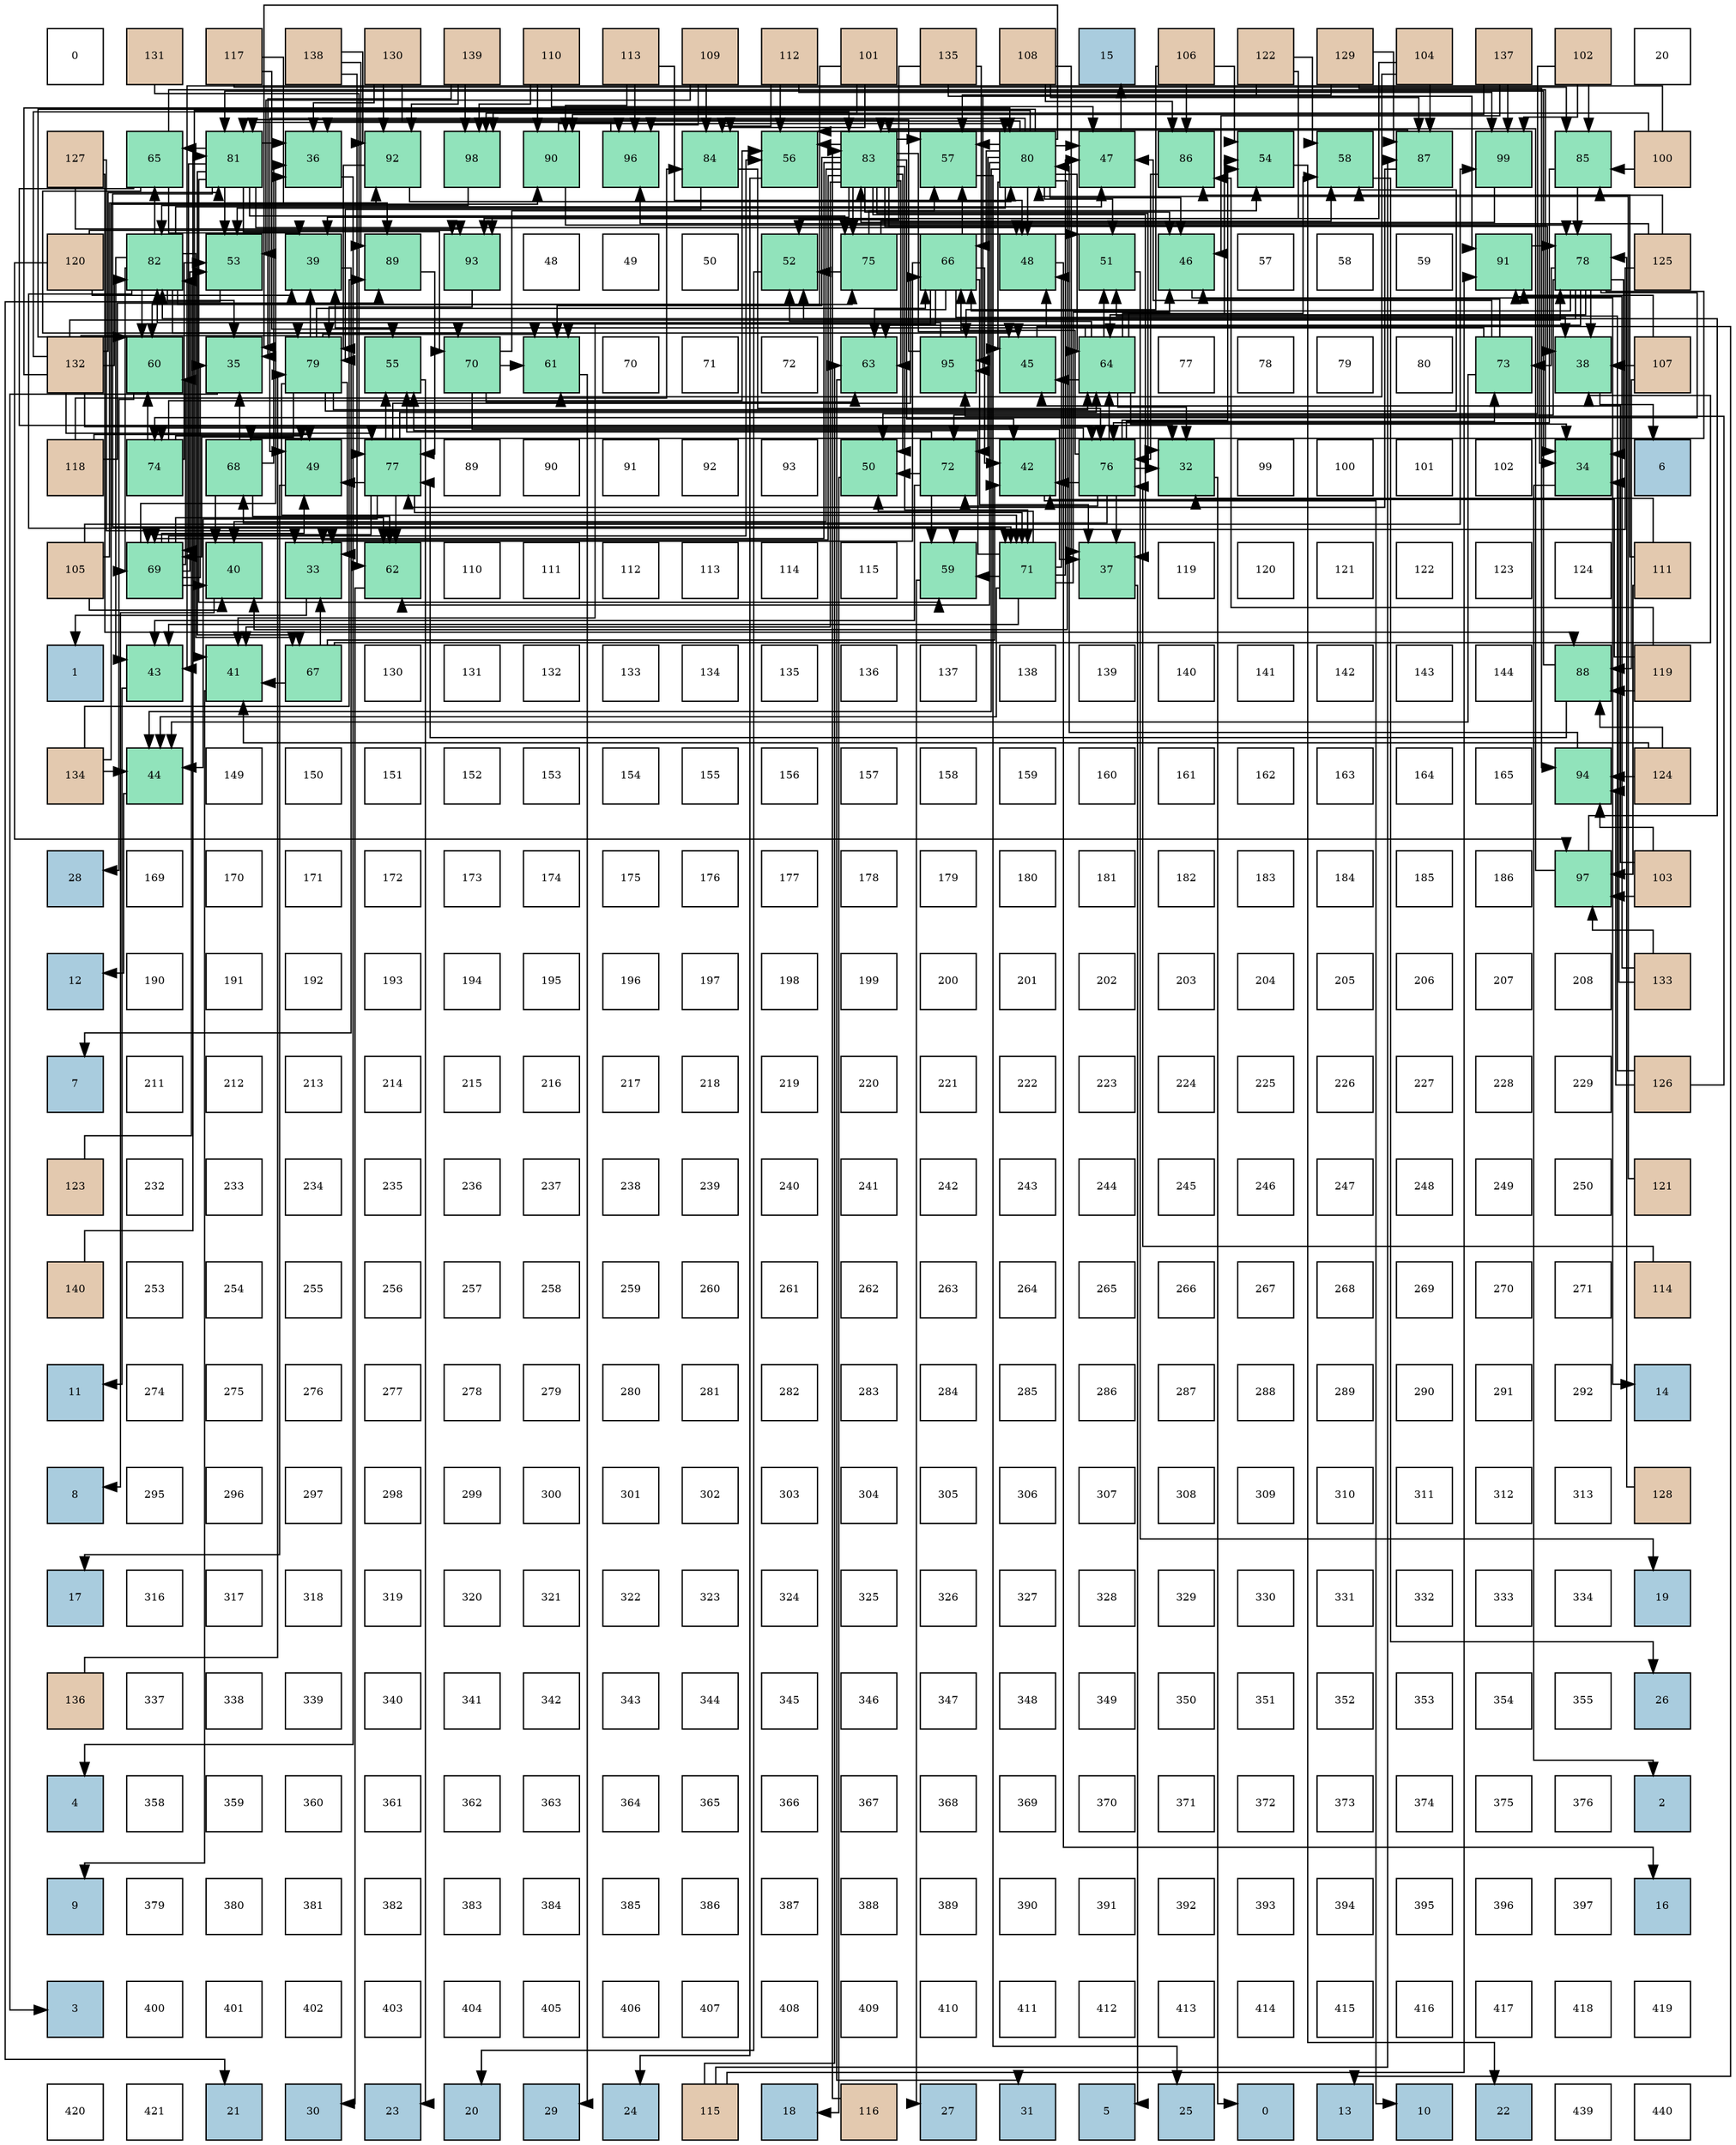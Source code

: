 digraph layout{
 rankdir=TB;
 splines=ortho;
 node [style=filled shape=square fixedsize=true width=0.6];
0[label="0", fontsize=8, fillcolor="#ffffff"];
1[label="131", fontsize=8, fillcolor="#e3c9af"];
2[label="117", fontsize=8, fillcolor="#e3c9af"];
3[label="138", fontsize=8, fillcolor="#e3c9af"];
4[label="130", fontsize=8, fillcolor="#e3c9af"];
5[label="139", fontsize=8, fillcolor="#e3c9af"];
6[label="110", fontsize=8, fillcolor="#e3c9af"];
7[label="113", fontsize=8, fillcolor="#e3c9af"];
8[label="109", fontsize=8, fillcolor="#e3c9af"];
9[label="112", fontsize=8, fillcolor="#e3c9af"];
10[label="101", fontsize=8, fillcolor="#e3c9af"];
11[label="135", fontsize=8, fillcolor="#e3c9af"];
12[label="108", fontsize=8, fillcolor="#e3c9af"];
13[label="15", fontsize=8, fillcolor="#a9ccde"];
14[label="106", fontsize=8, fillcolor="#e3c9af"];
15[label="122", fontsize=8, fillcolor="#e3c9af"];
16[label="129", fontsize=8, fillcolor="#e3c9af"];
17[label="104", fontsize=8, fillcolor="#e3c9af"];
18[label="137", fontsize=8, fillcolor="#e3c9af"];
19[label="102", fontsize=8, fillcolor="#e3c9af"];
20[label="20", fontsize=8, fillcolor="#ffffff"];
21[label="127", fontsize=8, fillcolor="#e3c9af"];
22[label="65", fontsize=8, fillcolor="#91e3bb"];
23[label="81", fontsize=8, fillcolor="#91e3bb"];
24[label="36", fontsize=8, fillcolor="#91e3bb"];
25[label="92", fontsize=8, fillcolor="#91e3bb"];
26[label="98", fontsize=8, fillcolor="#91e3bb"];
27[label="90", fontsize=8, fillcolor="#91e3bb"];
28[label="96", fontsize=8, fillcolor="#91e3bb"];
29[label="84", fontsize=8, fillcolor="#91e3bb"];
30[label="56", fontsize=8, fillcolor="#91e3bb"];
31[label="83", fontsize=8, fillcolor="#91e3bb"];
32[label="57", fontsize=8, fillcolor="#91e3bb"];
33[label="80", fontsize=8, fillcolor="#91e3bb"];
34[label="47", fontsize=8, fillcolor="#91e3bb"];
35[label="86", fontsize=8, fillcolor="#91e3bb"];
36[label="54", fontsize=8, fillcolor="#91e3bb"];
37[label="58", fontsize=8, fillcolor="#91e3bb"];
38[label="87", fontsize=8, fillcolor="#91e3bb"];
39[label="99", fontsize=8, fillcolor="#91e3bb"];
40[label="85", fontsize=8, fillcolor="#91e3bb"];
41[label="100", fontsize=8, fillcolor="#e3c9af"];
42[label="120", fontsize=8, fillcolor="#e3c9af"];
43[label="82", fontsize=8, fillcolor="#91e3bb"];
44[label="53", fontsize=8, fillcolor="#91e3bb"];
45[label="39", fontsize=8, fillcolor="#91e3bb"];
46[label="89", fontsize=8, fillcolor="#91e3bb"];
47[label="93", fontsize=8, fillcolor="#91e3bb"];
48[label="48", fontsize=8, fillcolor="#ffffff"];
49[label="49", fontsize=8, fillcolor="#ffffff"];
50[label="50", fontsize=8, fillcolor="#ffffff"];
51[label="52", fontsize=8, fillcolor="#91e3bb"];
52[label="75", fontsize=8, fillcolor="#91e3bb"];
53[label="66", fontsize=8, fillcolor="#91e3bb"];
54[label="48", fontsize=8, fillcolor="#91e3bb"];
55[label="51", fontsize=8, fillcolor="#91e3bb"];
56[label="46", fontsize=8, fillcolor="#91e3bb"];
57[label="57", fontsize=8, fillcolor="#ffffff"];
58[label="58", fontsize=8, fillcolor="#ffffff"];
59[label="59", fontsize=8, fillcolor="#ffffff"];
60[label="91", fontsize=8, fillcolor="#91e3bb"];
61[label="78", fontsize=8, fillcolor="#91e3bb"];
62[label="125", fontsize=8, fillcolor="#e3c9af"];
63[label="132", fontsize=8, fillcolor="#e3c9af"];
64[label="60", fontsize=8, fillcolor="#91e3bb"];
65[label="35", fontsize=8, fillcolor="#91e3bb"];
66[label="79", fontsize=8, fillcolor="#91e3bb"];
67[label="55", fontsize=8, fillcolor="#91e3bb"];
68[label="70", fontsize=8, fillcolor="#91e3bb"];
69[label="61", fontsize=8, fillcolor="#91e3bb"];
70[label="70", fontsize=8, fillcolor="#ffffff"];
71[label="71", fontsize=8, fillcolor="#ffffff"];
72[label="72", fontsize=8, fillcolor="#ffffff"];
73[label="63", fontsize=8, fillcolor="#91e3bb"];
74[label="95", fontsize=8, fillcolor="#91e3bb"];
75[label="45", fontsize=8, fillcolor="#91e3bb"];
76[label="64", fontsize=8, fillcolor="#91e3bb"];
77[label="77", fontsize=8, fillcolor="#ffffff"];
78[label="78", fontsize=8, fillcolor="#ffffff"];
79[label="79", fontsize=8, fillcolor="#ffffff"];
80[label="80", fontsize=8, fillcolor="#ffffff"];
81[label="73", fontsize=8, fillcolor="#91e3bb"];
82[label="38", fontsize=8, fillcolor="#91e3bb"];
83[label="107", fontsize=8, fillcolor="#e3c9af"];
84[label="118", fontsize=8, fillcolor="#e3c9af"];
85[label="74", fontsize=8, fillcolor="#91e3bb"];
86[label="68", fontsize=8, fillcolor="#91e3bb"];
87[label="49", fontsize=8, fillcolor="#91e3bb"];
88[label="77", fontsize=8, fillcolor="#91e3bb"];
89[label="89", fontsize=8, fillcolor="#ffffff"];
90[label="90", fontsize=8, fillcolor="#ffffff"];
91[label="91", fontsize=8, fillcolor="#ffffff"];
92[label="92", fontsize=8, fillcolor="#ffffff"];
93[label="93", fontsize=8, fillcolor="#ffffff"];
94[label="50", fontsize=8, fillcolor="#91e3bb"];
95[label="72", fontsize=8, fillcolor="#91e3bb"];
96[label="42", fontsize=8, fillcolor="#91e3bb"];
97[label="76", fontsize=8, fillcolor="#91e3bb"];
98[label="32", fontsize=8, fillcolor="#91e3bb"];
99[label="99", fontsize=8, fillcolor="#ffffff"];
100[label="100", fontsize=8, fillcolor="#ffffff"];
101[label="101", fontsize=8, fillcolor="#ffffff"];
102[label="102", fontsize=8, fillcolor="#ffffff"];
103[label="34", fontsize=8, fillcolor="#91e3bb"];
104[label="6", fontsize=8, fillcolor="#a9ccde"];
105[label="105", fontsize=8, fillcolor="#e3c9af"];
106[label="69", fontsize=8, fillcolor="#91e3bb"];
107[label="40", fontsize=8, fillcolor="#91e3bb"];
108[label="33", fontsize=8, fillcolor="#91e3bb"];
109[label="62", fontsize=8, fillcolor="#91e3bb"];
110[label="110", fontsize=8, fillcolor="#ffffff"];
111[label="111", fontsize=8, fillcolor="#ffffff"];
112[label="112", fontsize=8, fillcolor="#ffffff"];
113[label="113", fontsize=8, fillcolor="#ffffff"];
114[label="114", fontsize=8, fillcolor="#ffffff"];
115[label="115", fontsize=8, fillcolor="#ffffff"];
116[label="59", fontsize=8, fillcolor="#91e3bb"];
117[label="71", fontsize=8, fillcolor="#91e3bb"];
118[label="37", fontsize=8, fillcolor="#91e3bb"];
119[label="119", fontsize=8, fillcolor="#ffffff"];
120[label="120", fontsize=8, fillcolor="#ffffff"];
121[label="121", fontsize=8, fillcolor="#ffffff"];
122[label="122", fontsize=8, fillcolor="#ffffff"];
123[label="123", fontsize=8, fillcolor="#ffffff"];
124[label="124", fontsize=8, fillcolor="#ffffff"];
125[label="111", fontsize=8, fillcolor="#e3c9af"];
126[label="1", fontsize=8, fillcolor="#a9ccde"];
127[label="43", fontsize=8, fillcolor="#91e3bb"];
128[label="41", fontsize=8, fillcolor="#91e3bb"];
129[label="67", fontsize=8, fillcolor="#91e3bb"];
130[label="130", fontsize=8, fillcolor="#ffffff"];
131[label="131", fontsize=8, fillcolor="#ffffff"];
132[label="132", fontsize=8, fillcolor="#ffffff"];
133[label="133", fontsize=8, fillcolor="#ffffff"];
134[label="134", fontsize=8, fillcolor="#ffffff"];
135[label="135", fontsize=8, fillcolor="#ffffff"];
136[label="136", fontsize=8, fillcolor="#ffffff"];
137[label="137", fontsize=8, fillcolor="#ffffff"];
138[label="138", fontsize=8, fillcolor="#ffffff"];
139[label="139", fontsize=8, fillcolor="#ffffff"];
140[label="140", fontsize=8, fillcolor="#ffffff"];
141[label="141", fontsize=8, fillcolor="#ffffff"];
142[label="142", fontsize=8, fillcolor="#ffffff"];
143[label="143", fontsize=8, fillcolor="#ffffff"];
144[label="144", fontsize=8, fillcolor="#ffffff"];
145[label="88", fontsize=8, fillcolor="#91e3bb"];
146[label="119", fontsize=8, fillcolor="#e3c9af"];
147[label="134", fontsize=8, fillcolor="#e3c9af"];
148[label="44", fontsize=8, fillcolor="#91e3bb"];
149[label="149", fontsize=8, fillcolor="#ffffff"];
150[label="150", fontsize=8, fillcolor="#ffffff"];
151[label="151", fontsize=8, fillcolor="#ffffff"];
152[label="152", fontsize=8, fillcolor="#ffffff"];
153[label="153", fontsize=8, fillcolor="#ffffff"];
154[label="154", fontsize=8, fillcolor="#ffffff"];
155[label="155", fontsize=8, fillcolor="#ffffff"];
156[label="156", fontsize=8, fillcolor="#ffffff"];
157[label="157", fontsize=8, fillcolor="#ffffff"];
158[label="158", fontsize=8, fillcolor="#ffffff"];
159[label="159", fontsize=8, fillcolor="#ffffff"];
160[label="160", fontsize=8, fillcolor="#ffffff"];
161[label="161", fontsize=8, fillcolor="#ffffff"];
162[label="162", fontsize=8, fillcolor="#ffffff"];
163[label="163", fontsize=8, fillcolor="#ffffff"];
164[label="164", fontsize=8, fillcolor="#ffffff"];
165[label="165", fontsize=8, fillcolor="#ffffff"];
166[label="94", fontsize=8, fillcolor="#91e3bb"];
167[label="124", fontsize=8, fillcolor="#e3c9af"];
168[label="28", fontsize=8, fillcolor="#a9ccde"];
169[label="169", fontsize=8, fillcolor="#ffffff"];
170[label="170", fontsize=8, fillcolor="#ffffff"];
171[label="171", fontsize=8, fillcolor="#ffffff"];
172[label="172", fontsize=8, fillcolor="#ffffff"];
173[label="173", fontsize=8, fillcolor="#ffffff"];
174[label="174", fontsize=8, fillcolor="#ffffff"];
175[label="175", fontsize=8, fillcolor="#ffffff"];
176[label="176", fontsize=8, fillcolor="#ffffff"];
177[label="177", fontsize=8, fillcolor="#ffffff"];
178[label="178", fontsize=8, fillcolor="#ffffff"];
179[label="179", fontsize=8, fillcolor="#ffffff"];
180[label="180", fontsize=8, fillcolor="#ffffff"];
181[label="181", fontsize=8, fillcolor="#ffffff"];
182[label="182", fontsize=8, fillcolor="#ffffff"];
183[label="183", fontsize=8, fillcolor="#ffffff"];
184[label="184", fontsize=8, fillcolor="#ffffff"];
185[label="185", fontsize=8, fillcolor="#ffffff"];
186[label="186", fontsize=8, fillcolor="#ffffff"];
187[label="97", fontsize=8, fillcolor="#91e3bb"];
188[label="103", fontsize=8, fillcolor="#e3c9af"];
189[label="12", fontsize=8, fillcolor="#a9ccde"];
190[label="190", fontsize=8, fillcolor="#ffffff"];
191[label="191", fontsize=8, fillcolor="#ffffff"];
192[label="192", fontsize=8, fillcolor="#ffffff"];
193[label="193", fontsize=8, fillcolor="#ffffff"];
194[label="194", fontsize=8, fillcolor="#ffffff"];
195[label="195", fontsize=8, fillcolor="#ffffff"];
196[label="196", fontsize=8, fillcolor="#ffffff"];
197[label="197", fontsize=8, fillcolor="#ffffff"];
198[label="198", fontsize=8, fillcolor="#ffffff"];
199[label="199", fontsize=8, fillcolor="#ffffff"];
200[label="200", fontsize=8, fillcolor="#ffffff"];
201[label="201", fontsize=8, fillcolor="#ffffff"];
202[label="202", fontsize=8, fillcolor="#ffffff"];
203[label="203", fontsize=8, fillcolor="#ffffff"];
204[label="204", fontsize=8, fillcolor="#ffffff"];
205[label="205", fontsize=8, fillcolor="#ffffff"];
206[label="206", fontsize=8, fillcolor="#ffffff"];
207[label="207", fontsize=8, fillcolor="#ffffff"];
208[label="208", fontsize=8, fillcolor="#ffffff"];
209[label="133", fontsize=8, fillcolor="#e3c9af"];
210[label="7", fontsize=8, fillcolor="#a9ccde"];
211[label="211", fontsize=8, fillcolor="#ffffff"];
212[label="212", fontsize=8, fillcolor="#ffffff"];
213[label="213", fontsize=8, fillcolor="#ffffff"];
214[label="214", fontsize=8, fillcolor="#ffffff"];
215[label="215", fontsize=8, fillcolor="#ffffff"];
216[label="216", fontsize=8, fillcolor="#ffffff"];
217[label="217", fontsize=8, fillcolor="#ffffff"];
218[label="218", fontsize=8, fillcolor="#ffffff"];
219[label="219", fontsize=8, fillcolor="#ffffff"];
220[label="220", fontsize=8, fillcolor="#ffffff"];
221[label="221", fontsize=8, fillcolor="#ffffff"];
222[label="222", fontsize=8, fillcolor="#ffffff"];
223[label="223", fontsize=8, fillcolor="#ffffff"];
224[label="224", fontsize=8, fillcolor="#ffffff"];
225[label="225", fontsize=8, fillcolor="#ffffff"];
226[label="226", fontsize=8, fillcolor="#ffffff"];
227[label="227", fontsize=8, fillcolor="#ffffff"];
228[label="228", fontsize=8, fillcolor="#ffffff"];
229[label="229", fontsize=8, fillcolor="#ffffff"];
230[label="126", fontsize=8, fillcolor="#e3c9af"];
231[label="123", fontsize=8, fillcolor="#e3c9af"];
232[label="232", fontsize=8, fillcolor="#ffffff"];
233[label="233", fontsize=8, fillcolor="#ffffff"];
234[label="234", fontsize=8, fillcolor="#ffffff"];
235[label="235", fontsize=8, fillcolor="#ffffff"];
236[label="236", fontsize=8, fillcolor="#ffffff"];
237[label="237", fontsize=8, fillcolor="#ffffff"];
238[label="238", fontsize=8, fillcolor="#ffffff"];
239[label="239", fontsize=8, fillcolor="#ffffff"];
240[label="240", fontsize=8, fillcolor="#ffffff"];
241[label="241", fontsize=8, fillcolor="#ffffff"];
242[label="242", fontsize=8, fillcolor="#ffffff"];
243[label="243", fontsize=8, fillcolor="#ffffff"];
244[label="244", fontsize=8, fillcolor="#ffffff"];
245[label="245", fontsize=8, fillcolor="#ffffff"];
246[label="246", fontsize=8, fillcolor="#ffffff"];
247[label="247", fontsize=8, fillcolor="#ffffff"];
248[label="248", fontsize=8, fillcolor="#ffffff"];
249[label="249", fontsize=8, fillcolor="#ffffff"];
250[label="250", fontsize=8, fillcolor="#ffffff"];
251[label="121", fontsize=8, fillcolor="#e3c9af"];
252[label="140", fontsize=8, fillcolor="#e3c9af"];
253[label="253", fontsize=8, fillcolor="#ffffff"];
254[label="254", fontsize=8, fillcolor="#ffffff"];
255[label="255", fontsize=8, fillcolor="#ffffff"];
256[label="256", fontsize=8, fillcolor="#ffffff"];
257[label="257", fontsize=8, fillcolor="#ffffff"];
258[label="258", fontsize=8, fillcolor="#ffffff"];
259[label="259", fontsize=8, fillcolor="#ffffff"];
260[label="260", fontsize=8, fillcolor="#ffffff"];
261[label="261", fontsize=8, fillcolor="#ffffff"];
262[label="262", fontsize=8, fillcolor="#ffffff"];
263[label="263", fontsize=8, fillcolor="#ffffff"];
264[label="264", fontsize=8, fillcolor="#ffffff"];
265[label="265", fontsize=8, fillcolor="#ffffff"];
266[label="266", fontsize=8, fillcolor="#ffffff"];
267[label="267", fontsize=8, fillcolor="#ffffff"];
268[label="268", fontsize=8, fillcolor="#ffffff"];
269[label="269", fontsize=8, fillcolor="#ffffff"];
270[label="270", fontsize=8, fillcolor="#ffffff"];
271[label="271", fontsize=8, fillcolor="#ffffff"];
272[label="114", fontsize=8, fillcolor="#e3c9af"];
273[label="11", fontsize=8, fillcolor="#a9ccde"];
274[label="274", fontsize=8, fillcolor="#ffffff"];
275[label="275", fontsize=8, fillcolor="#ffffff"];
276[label="276", fontsize=8, fillcolor="#ffffff"];
277[label="277", fontsize=8, fillcolor="#ffffff"];
278[label="278", fontsize=8, fillcolor="#ffffff"];
279[label="279", fontsize=8, fillcolor="#ffffff"];
280[label="280", fontsize=8, fillcolor="#ffffff"];
281[label="281", fontsize=8, fillcolor="#ffffff"];
282[label="282", fontsize=8, fillcolor="#ffffff"];
283[label="283", fontsize=8, fillcolor="#ffffff"];
284[label="284", fontsize=8, fillcolor="#ffffff"];
285[label="285", fontsize=8, fillcolor="#ffffff"];
286[label="286", fontsize=8, fillcolor="#ffffff"];
287[label="287", fontsize=8, fillcolor="#ffffff"];
288[label="288", fontsize=8, fillcolor="#ffffff"];
289[label="289", fontsize=8, fillcolor="#ffffff"];
290[label="290", fontsize=8, fillcolor="#ffffff"];
291[label="291", fontsize=8, fillcolor="#ffffff"];
292[label="292", fontsize=8, fillcolor="#ffffff"];
293[label="14", fontsize=8, fillcolor="#a9ccde"];
294[label="8", fontsize=8, fillcolor="#a9ccde"];
295[label="295", fontsize=8, fillcolor="#ffffff"];
296[label="296", fontsize=8, fillcolor="#ffffff"];
297[label="297", fontsize=8, fillcolor="#ffffff"];
298[label="298", fontsize=8, fillcolor="#ffffff"];
299[label="299", fontsize=8, fillcolor="#ffffff"];
300[label="300", fontsize=8, fillcolor="#ffffff"];
301[label="301", fontsize=8, fillcolor="#ffffff"];
302[label="302", fontsize=8, fillcolor="#ffffff"];
303[label="303", fontsize=8, fillcolor="#ffffff"];
304[label="304", fontsize=8, fillcolor="#ffffff"];
305[label="305", fontsize=8, fillcolor="#ffffff"];
306[label="306", fontsize=8, fillcolor="#ffffff"];
307[label="307", fontsize=8, fillcolor="#ffffff"];
308[label="308", fontsize=8, fillcolor="#ffffff"];
309[label="309", fontsize=8, fillcolor="#ffffff"];
310[label="310", fontsize=8, fillcolor="#ffffff"];
311[label="311", fontsize=8, fillcolor="#ffffff"];
312[label="312", fontsize=8, fillcolor="#ffffff"];
313[label="313", fontsize=8, fillcolor="#ffffff"];
314[label="128", fontsize=8, fillcolor="#e3c9af"];
315[label="17", fontsize=8, fillcolor="#a9ccde"];
316[label="316", fontsize=8, fillcolor="#ffffff"];
317[label="317", fontsize=8, fillcolor="#ffffff"];
318[label="318", fontsize=8, fillcolor="#ffffff"];
319[label="319", fontsize=8, fillcolor="#ffffff"];
320[label="320", fontsize=8, fillcolor="#ffffff"];
321[label="321", fontsize=8, fillcolor="#ffffff"];
322[label="322", fontsize=8, fillcolor="#ffffff"];
323[label="323", fontsize=8, fillcolor="#ffffff"];
324[label="324", fontsize=8, fillcolor="#ffffff"];
325[label="325", fontsize=8, fillcolor="#ffffff"];
326[label="326", fontsize=8, fillcolor="#ffffff"];
327[label="327", fontsize=8, fillcolor="#ffffff"];
328[label="328", fontsize=8, fillcolor="#ffffff"];
329[label="329", fontsize=8, fillcolor="#ffffff"];
330[label="330", fontsize=8, fillcolor="#ffffff"];
331[label="331", fontsize=8, fillcolor="#ffffff"];
332[label="332", fontsize=8, fillcolor="#ffffff"];
333[label="333", fontsize=8, fillcolor="#ffffff"];
334[label="334", fontsize=8, fillcolor="#ffffff"];
335[label="19", fontsize=8, fillcolor="#a9ccde"];
336[label="136", fontsize=8, fillcolor="#e3c9af"];
337[label="337", fontsize=8, fillcolor="#ffffff"];
338[label="338", fontsize=8, fillcolor="#ffffff"];
339[label="339", fontsize=8, fillcolor="#ffffff"];
340[label="340", fontsize=8, fillcolor="#ffffff"];
341[label="341", fontsize=8, fillcolor="#ffffff"];
342[label="342", fontsize=8, fillcolor="#ffffff"];
343[label="343", fontsize=8, fillcolor="#ffffff"];
344[label="344", fontsize=8, fillcolor="#ffffff"];
345[label="345", fontsize=8, fillcolor="#ffffff"];
346[label="346", fontsize=8, fillcolor="#ffffff"];
347[label="347", fontsize=8, fillcolor="#ffffff"];
348[label="348", fontsize=8, fillcolor="#ffffff"];
349[label="349", fontsize=8, fillcolor="#ffffff"];
350[label="350", fontsize=8, fillcolor="#ffffff"];
351[label="351", fontsize=8, fillcolor="#ffffff"];
352[label="352", fontsize=8, fillcolor="#ffffff"];
353[label="353", fontsize=8, fillcolor="#ffffff"];
354[label="354", fontsize=8, fillcolor="#ffffff"];
355[label="355", fontsize=8, fillcolor="#ffffff"];
356[label="26", fontsize=8, fillcolor="#a9ccde"];
357[label="4", fontsize=8, fillcolor="#a9ccde"];
358[label="358", fontsize=8, fillcolor="#ffffff"];
359[label="359", fontsize=8, fillcolor="#ffffff"];
360[label="360", fontsize=8, fillcolor="#ffffff"];
361[label="361", fontsize=8, fillcolor="#ffffff"];
362[label="362", fontsize=8, fillcolor="#ffffff"];
363[label="363", fontsize=8, fillcolor="#ffffff"];
364[label="364", fontsize=8, fillcolor="#ffffff"];
365[label="365", fontsize=8, fillcolor="#ffffff"];
366[label="366", fontsize=8, fillcolor="#ffffff"];
367[label="367", fontsize=8, fillcolor="#ffffff"];
368[label="368", fontsize=8, fillcolor="#ffffff"];
369[label="369", fontsize=8, fillcolor="#ffffff"];
370[label="370", fontsize=8, fillcolor="#ffffff"];
371[label="371", fontsize=8, fillcolor="#ffffff"];
372[label="372", fontsize=8, fillcolor="#ffffff"];
373[label="373", fontsize=8, fillcolor="#ffffff"];
374[label="374", fontsize=8, fillcolor="#ffffff"];
375[label="375", fontsize=8, fillcolor="#ffffff"];
376[label="376", fontsize=8, fillcolor="#ffffff"];
377[label="2", fontsize=8, fillcolor="#a9ccde"];
378[label="9", fontsize=8, fillcolor="#a9ccde"];
379[label="379", fontsize=8, fillcolor="#ffffff"];
380[label="380", fontsize=8, fillcolor="#ffffff"];
381[label="381", fontsize=8, fillcolor="#ffffff"];
382[label="382", fontsize=8, fillcolor="#ffffff"];
383[label="383", fontsize=8, fillcolor="#ffffff"];
384[label="384", fontsize=8, fillcolor="#ffffff"];
385[label="385", fontsize=8, fillcolor="#ffffff"];
386[label="386", fontsize=8, fillcolor="#ffffff"];
387[label="387", fontsize=8, fillcolor="#ffffff"];
388[label="388", fontsize=8, fillcolor="#ffffff"];
389[label="389", fontsize=8, fillcolor="#ffffff"];
390[label="390", fontsize=8, fillcolor="#ffffff"];
391[label="391", fontsize=8, fillcolor="#ffffff"];
392[label="392", fontsize=8, fillcolor="#ffffff"];
393[label="393", fontsize=8, fillcolor="#ffffff"];
394[label="394", fontsize=8, fillcolor="#ffffff"];
395[label="395", fontsize=8, fillcolor="#ffffff"];
396[label="396", fontsize=8, fillcolor="#ffffff"];
397[label="397", fontsize=8, fillcolor="#ffffff"];
398[label="16", fontsize=8, fillcolor="#a9ccde"];
399[label="3", fontsize=8, fillcolor="#a9ccde"];
400[label="400", fontsize=8, fillcolor="#ffffff"];
401[label="401", fontsize=8, fillcolor="#ffffff"];
402[label="402", fontsize=8, fillcolor="#ffffff"];
403[label="403", fontsize=8, fillcolor="#ffffff"];
404[label="404", fontsize=8, fillcolor="#ffffff"];
405[label="405", fontsize=8, fillcolor="#ffffff"];
406[label="406", fontsize=8, fillcolor="#ffffff"];
407[label="407", fontsize=8, fillcolor="#ffffff"];
408[label="408", fontsize=8, fillcolor="#ffffff"];
409[label="409", fontsize=8, fillcolor="#ffffff"];
410[label="410", fontsize=8, fillcolor="#ffffff"];
411[label="411", fontsize=8, fillcolor="#ffffff"];
412[label="412", fontsize=8, fillcolor="#ffffff"];
413[label="413", fontsize=8, fillcolor="#ffffff"];
414[label="414", fontsize=8, fillcolor="#ffffff"];
415[label="415", fontsize=8, fillcolor="#ffffff"];
416[label="416", fontsize=8, fillcolor="#ffffff"];
417[label="417", fontsize=8, fillcolor="#ffffff"];
418[label="418", fontsize=8, fillcolor="#ffffff"];
419[label="419", fontsize=8, fillcolor="#ffffff"];
420[label="420", fontsize=8, fillcolor="#ffffff"];
421[label="421", fontsize=8, fillcolor="#ffffff"];
422[label="21", fontsize=8, fillcolor="#a9ccde"];
423[label="30", fontsize=8, fillcolor="#a9ccde"];
424[label="23", fontsize=8, fillcolor="#a9ccde"];
425[label="20", fontsize=8, fillcolor="#a9ccde"];
426[label="29", fontsize=8, fillcolor="#a9ccde"];
427[label="24", fontsize=8, fillcolor="#a9ccde"];
428[label="115", fontsize=8, fillcolor="#e3c9af"];
429[label="18", fontsize=8, fillcolor="#a9ccde"];
430[label="116", fontsize=8, fillcolor="#e3c9af"];
431[label="27", fontsize=8, fillcolor="#a9ccde"];
432[label="31", fontsize=8, fillcolor="#a9ccde"];
433[label="5", fontsize=8, fillcolor="#a9ccde"];
434[label="25", fontsize=8, fillcolor="#a9ccde"];
435[label="0", fontsize=8, fillcolor="#a9ccde"];
436[label="13", fontsize=8, fillcolor="#a9ccde"];
437[label="10", fontsize=8, fillcolor="#a9ccde"];
438[label="22", fontsize=8, fillcolor="#a9ccde"];
439[label="439", fontsize=8, fillcolor="#ffffff"];
440[label="440", fontsize=8, fillcolor="#ffffff"];
edge [constraint=false, style=vis];98 -> 435;
108 -> 126;
103 -> 377;
65 -> 399;
24 -> 357;
118 -> 433;
82 -> 104;
45 -> 210;
107 -> 294;
128 -> 378;
96 -> 437;
127 -> 273;
148 -> 189;
75 -> 436;
56 -> 293;
34 -> 13;
54 -> 398;
87 -> 315;
94 -> 429;
55 -> 335;
51 -> 425;
44 -> 422;
36 -> 438;
67 -> 424;
30 -> 427;
32 -> 434;
37 -> 356;
116 -> 431;
64 -> 168;
69 -> 426;
109 -> 423;
73 -> 432;
76 -> 98;
76 -> 103;
76 -> 45;
76 -> 75;
76 -> 55;
76 -> 51;
76 -> 36;
76 -> 37;
22 -> 98;
22 -> 103;
22 -> 45;
22 -> 75;
53 -> 108;
53 -> 118;
53 -> 82;
53 -> 128;
53 -> 96;
53 -> 32;
53 -> 69;
53 -> 73;
129 -> 108;
129 -> 82;
129 -> 128;
129 -> 96;
86 -> 65;
86 -> 24;
86 -> 107;
86 -> 109;
106 -> 65;
106 -> 24;
106 -> 107;
106 -> 87;
106 -> 44;
106 -> 30;
106 -> 64;
106 -> 109;
68 -> 118;
68 -> 32;
68 -> 69;
68 -> 73;
117 -> 127;
117 -> 148;
117 -> 56;
117 -> 34;
117 -> 54;
117 -> 94;
117 -> 67;
117 -> 116;
95 -> 127;
95 -> 94;
95 -> 67;
95 -> 116;
81 -> 148;
81 -> 56;
81 -> 34;
81 -> 54;
85 -> 87;
85 -> 44;
85 -> 30;
85 -> 64;
52 -> 55;
52 -> 51;
52 -> 36;
52 -> 37;
97 -> 98;
97 -> 118;
97 -> 96;
97 -> 36;
97 -> 76;
97 -> 53;
97 -> 86;
97 -> 95;
97 -> 81;
97 -> 85;
88 -> 148;
88 -> 87;
88 -> 67;
88 -> 109;
88 -> 76;
88 -> 53;
88 -> 106;
88 -> 117;
61 -> 103;
61 -> 82;
61 -> 51;
61 -> 73;
61 -> 76;
61 -> 53;
61 -> 86;
61 -> 95;
61 -> 81;
61 -> 85;
66 -> 108;
66 -> 45;
66 -> 37;
66 -> 69;
66 -> 76;
66 -> 53;
66 -> 106;
66 -> 117;
33 -> 65;
33 -> 24;
33 -> 107;
33 -> 128;
33 -> 148;
33 -> 75;
33 -> 56;
33 -> 34;
33 -> 54;
33 -> 87;
33 -> 55;
33 -> 44;
33 -> 30;
33 -> 32;
33 -> 64;
33 -> 109;
33 -> 76;
33 -> 53;
33 -> 95;
23 -> 24;
23 -> 54;
23 -> 44;
23 -> 116;
23 -> 22;
23 -> 129;
23 -> 106;
23 -> 68;
23 -> 117;
23 -> 52;
43 -> 65;
43 -> 127;
43 -> 34;
43 -> 64;
43 -> 22;
43 -> 129;
43 -> 106;
43 -> 68;
43 -> 117;
43 -> 52;
31 -> 98;
31 -> 108;
31 -> 103;
31 -> 118;
31 -> 82;
31 -> 45;
31 -> 107;
31 -> 128;
31 -> 96;
31 -> 75;
31 -> 56;
31 -> 94;
31 -> 30;
31 -> 32;
31 -> 69;
31 -> 73;
31 -> 106;
31 -> 117;
31 -> 52;
29 -> 97;
29 -> 66;
40 -> 97;
40 -> 61;
35 -> 97;
38 -> 88;
38 -> 31;
145 -> 88;
145 -> 23;
46 -> 88;
27 -> 61;
27 -> 33;
60 -> 61;
25 -> 66;
25 -> 33;
47 -> 66;
166 -> 33;
74 -> 23;
74 -> 43;
28 -> 23;
187 -> 43;
187 -> 31;
26 -> 43;
39 -> 31;
41 -> 127;
41 -> 40;
41 -> 26;
10 -> 64;
10 -> 29;
10 -> 26;
19 -> 94;
19 -> 40;
19 -> 39;
188 -> 75;
188 -> 166;
188 -> 187;
17 -> 69;
17 -> 38;
17 -> 47;
105 -> 107;
105 -> 25;
105 -> 39;
14 -> 36;
14 -> 35;
14 -> 74;
83 -> 82;
83 -> 145;
83 -> 60;
12 -> 118;
12 -> 35;
12 -> 38;
8 -> 44;
8 -> 29;
8 -> 28;
6 -> 34;
6 -> 27;
6 -> 26;
125 -> 98;
125 -> 35;
125 -> 187;
9 -> 30;
9 -> 29;
9 -> 39;
7 -> 54;
7 -> 27;
7 -> 28;
272 -> 97;
428 -> 73;
428 -> 38;
428 -> 60;
430 -> 31;
2 -> 67;
2 -> 40;
2 -> 46;
84 -> 87;
84 -> 29;
84 -> 46;
146 -> 96;
146 -> 35;
146 -> 145;
42 -> 45;
42 -> 47;
42 -> 187;
251 -> 33;
15 -> 37;
15 -> 47;
15 -> 74;
231 -> 43;
167 -> 128;
167 -> 145;
167 -> 166;
62 -> 116;
62 -> 40;
62 -> 28;
230 -> 55;
230 -> 166;
230 -> 74;
21 -> 108;
21 -> 145;
21 -> 47;
314 -> 61;
16 -> 32;
16 -> 38;
16 -> 166;
4 -> 24;
4 -> 25;
4 -> 28;
1 -> 88;
63 -> 97;
63 -> 88;
63 -> 61;
63 -> 66;
63 -> 33;
63 -> 23;
63 -> 43;
63 -> 31;
209 -> 103;
209 -> 60;
209 -> 187;
147 -> 148;
147 -> 46;
147 -> 27;
11 -> 51;
11 -> 60;
11 -> 74;
336 -> 66;
18 -> 56;
18 -> 27;
18 -> 39;
3 -> 109;
3 -> 46;
3 -> 25;
5 -> 65;
5 -> 25;
5 -> 26;
252 -> 23;
edge [constraint=true, style=invis];
0 -> 21 -> 42 -> 63 -> 84 -> 105 -> 126 -> 147 -> 168 -> 189 -> 210 -> 231 -> 252 -> 273 -> 294 -> 315 -> 336 -> 357 -> 378 -> 399 -> 420;
1 -> 22 -> 43 -> 64 -> 85 -> 106 -> 127 -> 148 -> 169 -> 190 -> 211 -> 232 -> 253 -> 274 -> 295 -> 316 -> 337 -> 358 -> 379 -> 400 -> 421;
2 -> 23 -> 44 -> 65 -> 86 -> 107 -> 128 -> 149 -> 170 -> 191 -> 212 -> 233 -> 254 -> 275 -> 296 -> 317 -> 338 -> 359 -> 380 -> 401 -> 422;
3 -> 24 -> 45 -> 66 -> 87 -> 108 -> 129 -> 150 -> 171 -> 192 -> 213 -> 234 -> 255 -> 276 -> 297 -> 318 -> 339 -> 360 -> 381 -> 402 -> 423;
4 -> 25 -> 46 -> 67 -> 88 -> 109 -> 130 -> 151 -> 172 -> 193 -> 214 -> 235 -> 256 -> 277 -> 298 -> 319 -> 340 -> 361 -> 382 -> 403 -> 424;
5 -> 26 -> 47 -> 68 -> 89 -> 110 -> 131 -> 152 -> 173 -> 194 -> 215 -> 236 -> 257 -> 278 -> 299 -> 320 -> 341 -> 362 -> 383 -> 404 -> 425;
6 -> 27 -> 48 -> 69 -> 90 -> 111 -> 132 -> 153 -> 174 -> 195 -> 216 -> 237 -> 258 -> 279 -> 300 -> 321 -> 342 -> 363 -> 384 -> 405 -> 426;
7 -> 28 -> 49 -> 70 -> 91 -> 112 -> 133 -> 154 -> 175 -> 196 -> 217 -> 238 -> 259 -> 280 -> 301 -> 322 -> 343 -> 364 -> 385 -> 406 -> 427;
8 -> 29 -> 50 -> 71 -> 92 -> 113 -> 134 -> 155 -> 176 -> 197 -> 218 -> 239 -> 260 -> 281 -> 302 -> 323 -> 344 -> 365 -> 386 -> 407 -> 428;
9 -> 30 -> 51 -> 72 -> 93 -> 114 -> 135 -> 156 -> 177 -> 198 -> 219 -> 240 -> 261 -> 282 -> 303 -> 324 -> 345 -> 366 -> 387 -> 408 -> 429;
10 -> 31 -> 52 -> 73 -> 94 -> 115 -> 136 -> 157 -> 178 -> 199 -> 220 -> 241 -> 262 -> 283 -> 304 -> 325 -> 346 -> 367 -> 388 -> 409 -> 430;
11 -> 32 -> 53 -> 74 -> 95 -> 116 -> 137 -> 158 -> 179 -> 200 -> 221 -> 242 -> 263 -> 284 -> 305 -> 326 -> 347 -> 368 -> 389 -> 410 -> 431;
12 -> 33 -> 54 -> 75 -> 96 -> 117 -> 138 -> 159 -> 180 -> 201 -> 222 -> 243 -> 264 -> 285 -> 306 -> 327 -> 348 -> 369 -> 390 -> 411 -> 432;
13 -> 34 -> 55 -> 76 -> 97 -> 118 -> 139 -> 160 -> 181 -> 202 -> 223 -> 244 -> 265 -> 286 -> 307 -> 328 -> 349 -> 370 -> 391 -> 412 -> 433;
14 -> 35 -> 56 -> 77 -> 98 -> 119 -> 140 -> 161 -> 182 -> 203 -> 224 -> 245 -> 266 -> 287 -> 308 -> 329 -> 350 -> 371 -> 392 -> 413 -> 434;
15 -> 36 -> 57 -> 78 -> 99 -> 120 -> 141 -> 162 -> 183 -> 204 -> 225 -> 246 -> 267 -> 288 -> 309 -> 330 -> 351 -> 372 -> 393 -> 414 -> 435;
16 -> 37 -> 58 -> 79 -> 100 -> 121 -> 142 -> 163 -> 184 -> 205 -> 226 -> 247 -> 268 -> 289 -> 310 -> 331 -> 352 -> 373 -> 394 -> 415 -> 436;
17 -> 38 -> 59 -> 80 -> 101 -> 122 -> 143 -> 164 -> 185 -> 206 -> 227 -> 248 -> 269 -> 290 -> 311 -> 332 -> 353 -> 374 -> 395 -> 416 -> 437;
18 -> 39 -> 60 -> 81 -> 102 -> 123 -> 144 -> 165 -> 186 -> 207 -> 228 -> 249 -> 270 -> 291 -> 312 -> 333 -> 354 -> 375 -> 396 -> 417 -> 438;
19 -> 40 -> 61 -> 82 -> 103 -> 124 -> 145 -> 166 -> 187 -> 208 -> 229 -> 250 -> 271 -> 292 -> 313 -> 334 -> 355 -> 376 -> 397 -> 418 -> 439;
20 -> 41 -> 62 -> 83 -> 104 -> 125 -> 146 -> 167 -> 188 -> 209 -> 230 -> 251 -> 272 -> 293 -> 314 -> 335 -> 356 -> 377 -> 398 -> 419 -> 440;
rank = same {0 -> 1 -> 2 -> 3 -> 4 -> 5 -> 6 -> 7 -> 8 -> 9 -> 10 -> 11 -> 12 -> 13 -> 14 -> 15 -> 16 -> 17 -> 18 -> 19 -> 20};
rank = same {21 -> 22 -> 23 -> 24 -> 25 -> 26 -> 27 -> 28 -> 29 -> 30 -> 31 -> 32 -> 33 -> 34 -> 35 -> 36 -> 37 -> 38 -> 39 -> 40 -> 41};
rank = same {42 -> 43 -> 44 -> 45 -> 46 -> 47 -> 48 -> 49 -> 50 -> 51 -> 52 -> 53 -> 54 -> 55 -> 56 -> 57 -> 58 -> 59 -> 60 -> 61 -> 62};
rank = same {63 -> 64 -> 65 -> 66 -> 67 -> 68 -> 69 -> 70 -> 71 -> 72 -> 73 -> 74 -> 75 -> 76 -> 77 -> 78 -> 79 -> 80 -> 81 -> 82 -> 83};
rank = same {84 -> 85 -> 86 -> 87 -> 88 -> 89 -> 90 -> 91 -> 92 -> 93 -> 94 -> 95 -> 96 -> 97 -> 98 -> 99 -> 100 -> 101 -> 102 -> 103 -> 104};
rank = same {105 -> 106 -> 107 -> 108 -> 109 -> 110 -> 111 -> 112 -> 113 -> 114 -> 115 -> 116 -> 117 -> 118 -> 119 -> 120 -> 121 -> 122 -> 123 -> 124 -> 125};
rank = same {126 -> 127 -> 128 -> 129 -> 130 -> 131 -> 132 -> 133 -> 134 -> 135 -> 136 -> 137 -> 138 -> 139 -> 140 -> 141 -> 142 -> 143 -> 144 -> 145 -> 146};
rank = same {147 -> 148 -> 149 -> 150 -> 151 -> 152 -> 153 -> 154 -> 155 -> 156 -> 157 -> 158 -> 159 -> 160 -> 161 -> 162 -> 163 -> 164 -> 165 -> 166 -> 167};
rank = same {168 -> 169 -> 170 -> 171 -> 172 -> 173 -> 174 -> 175 -> 176 -> 177 -> 178 -> 179 -> 180 -> 181 -> 182 -> 183 -> 184 -> 185 -> 186 -> 187 -> 188};
rank = same {189 -> 190 -> 191 -> 192 -> 193 -> 194 -> 195 -> 196 -> 197 -> 198 -> 199 -> 200 -> 201 -> 202 -> 203 -> 204 -> 205 -> 206 -> 207 -> 208 -> 209};
rank = same {210 -> 211 -> 212 -> 213 -> 214 -> 215 -> 216 -> 217 -> 218 -> 219 -> 220 -> 221 -> 222 -> 223 -> 224 -> 225 -> 226 -> 227 -> 228 -> 229 -> 230};
rank = same {231 -> 232 -> 233 -> 234 -> 235 -> 236 -> 237 -> 238 -> 239 -> 240 -> 241 -> 242 -> 243 -> 244 -> 245 -> 246 -> 247 -> 248 -> 249 -> 250 -> 251};
rank = same {252 -> 253 -> 254 -> 255 -> 256 -> 257 -> 258 -> 259 -> 260 -> 261 -> 262 -> 263 -> 264 -> 265 -> 266 -> 267 -> 268 -> 269 -> 270 -> 271 -> 272};
rank = same {273 -> 274 -> 275 -> 276 -> 277 -> 278 -> 279 -> 280 -> 281 -> 282 -> 283 -> 284 -> 285 -> 286 -> 287 -> 288 -> 289 -> 290 -> 291 -> 292 -> 293};
rank = same {294 -> 295 -> 296 -> 297 -> 298 -> 299 -> 300 -> 301 -> 302 -> 303 -> 304 -> 305 -> 306 -> 307 -> 308 -> 309 -> 310 -> 311 -> 312 -> 313 -> 314};
rank = same {315 -> 316 -> 317 -> 318 -> 319 -> 320 -> 321 -> 322 -> 323 -> 324 -> 325 -> 326 -> 327 -> 328 -> 329 -> 330 -> 331 -> 332 -> 333 -> 334 -> 335};
rank = same {336 -> 337 -> 338 -> 339 -> 340 -> 341 -> 342 -> 343 -> 344 -> 345 -> 346 -> 347 -> 348 -> 349 -> 350 -> 351 -> 352 -> 353 -> 354 -> 355 -> 356};
rank = same {357 -> 358 -> 359 -> 360 -> 361 -> 362 -> 363 -> 364 -> 365 -> 366 -> 367 -> 368 -> 369 -> 370 -> 371 -> 372 -> 373 -> 374 -> 375 -> 376 -> 377};
rank = same {378 -> 379 -> 380 -> 381 -> 382 -> 383 -> 384 -> 385 -> 386 -> 387 -> 388 -> 389 -> 390 -> 391 -> 392 -> 393 -> 394 -> 395 -> 396 -> 397 -> 398};
rank = same {399 -> 400 -> 401 -> 402 -> 403 -> 404 -> 405 -> 406 -> 407 -> 408 -> 409 -> 410 -> 411 -> 412 -> 413 -> 414 -> 415 -> 416 -> 417 -> 418 -> 419};
rank = same {420 -> 421 -> 422 -> 423 -> 424 -> 425 -> 426 -> 427 -> 428 -> 429 -> 430 -> 431 -> 432 -> 433 -> 434 -> 435 -> 436 -> 437 -> 438 -> 439 -> 440};
}
